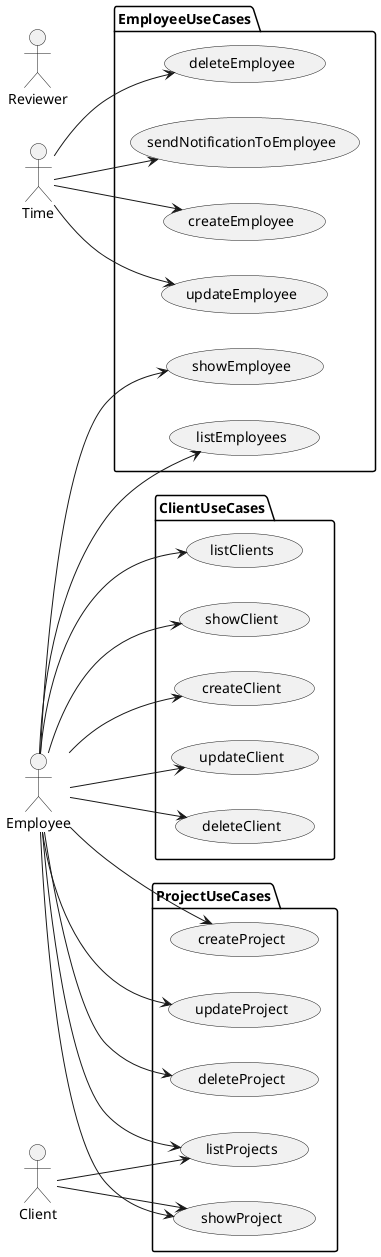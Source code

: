 @startuml
left to right direction
actor Employee as employee
actor Time as time
actor Reviewer as reviewer
actor Client as client
/' another actor with inheritance '/

package EmployeeUseCases {
    usecase createEmployee
    usecase updateEmployee
    usecase deleteEmployee
    usecase listEmployees
    usecase showEmployee
    usecase sendNotificationToEmployee
}
/' time - syncEmployees (?) '/
time --> createEmployee 
time --> updateEmployee
time --> deleteEmployee
time --> sendNotificationToEmployee
employee --> listEmployees
employee --> showEmployee
/' reviewer --> listEmployee
reviewer --> showEmployee '/



package ClientUseCases {
    usecase createClient
    usecase updateClient
    usecase deleteClient
    usecase listClients
    usecase showClient
}

employee --> createClient
employee --> updateClient
employee --> deleteClient
employee --> listClients
employee --> showClient
/' reviewer --> listClient
reviewer --> showClient '/



package ProjectUseCases {
    usecase createProject
    usecase updateProject
    usecase deleteProject
    usecase listProjects
    usecase showProject
}

employee --> createProject
employee --> updateProject
employee --> deleteProject
employee --> listProjects
employee --> showProject
client --> listProjects
client --> showProject
/' reviewer --> listProject
reviewer --> showProject '/

@enduml